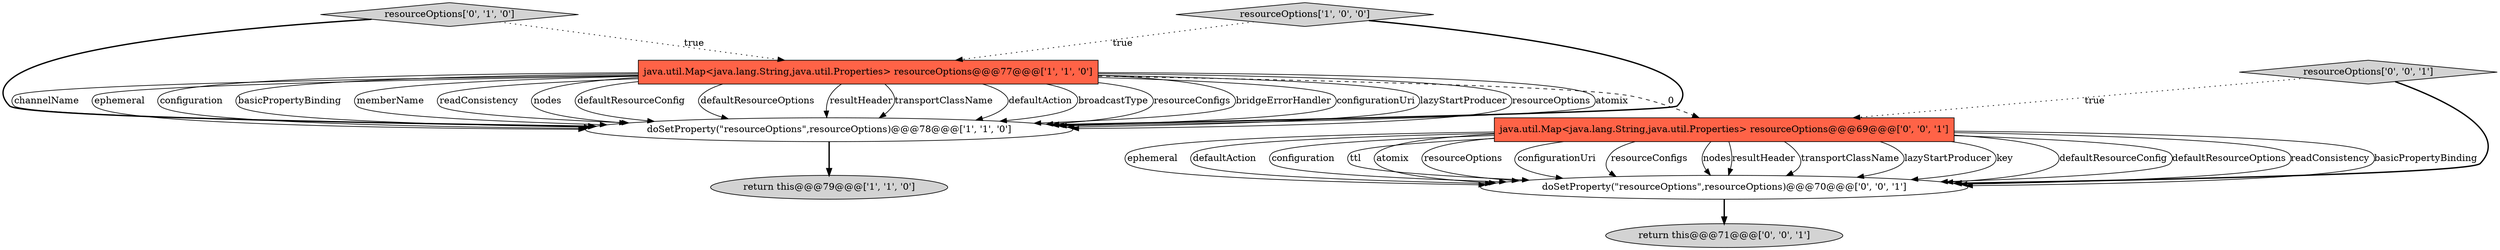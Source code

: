 digraph {
7 [style = filled, label = "return this@@@71@@@['0', '0', '1']", fillcolor = lightgray, shape = ellipse image = "AAA0AAABBB3BBB"];
5 [style = filled, label = "java.util.Map<java.lang.String,java.util.Properties> resourceOptions@@@69@@@['0', '0', '1']", fillcolor = tomato, shape = box image = "AAA0AAABBB3BBB"];
3 [style = filled, label = "return this@@@79@@@['1', '1', '0']", fillcolor = lightgray, shape = ellipse image = "AAA0AAABBB1BBB"];
4 [style = filled, label = "resourceOptions['0', '1', '0']", fillcolor = lightgray, shape = diamond image = "AAA0AAABBB2BBB"];
1 [style = filled, label = "resourceOptions['1', '0', '0']", fillcolor = lightgray, shape = diamond image = "AAA0AAABBB1BBB"];
0 [style = filled, label = "doSetProperty(\"resourceOptions\",resourceOptions)@@@78@@@['1', '1', '0']", fillcolor = white, shape = ellipse image = "AAA0AAABBB1BBB"];
2 [style = filled, label = "java.util.Map<java.lang.String,java.util.Properties> resourceOptions@@@77@@@['1', '1', '0']", fillcolor = tomato, shape = box image = "AAA0AAABBB1BBB"];
8 [style = filled, label = "resourceOptions['0', '0', '1']", fillcolor = lightgray, shape = diamond image = "AAA0AAABBB3BBB"];
6 [style = filled, label = "doSetProperty(\"resourceOptions\",resourceOptions)@@@70@@@['0', '0', '1']", fillcolor = white, shape = ellipse image = "AAA0AAABBB3BBB"];
0->3 [style = bold, label=""];
5->6 [style = solid, label="defaultResourceConfig"];
5->6 [style = solid, label="defaultResourceOptions"];
5->6 [style = solid, label="readConsistency"];
2->0 [style = solid, label="defaultAction"];
2->0 [style = solid, label="broadcastType"];
5->6 [style = solid, label="basicPropertyBinding"];
2->0 [style = solid, label="resourceConfigs"];
5->6 [style = solid, label="ephemeral"];
2->0 [style = solid, label="bridgeErrorHandler"];
5->6 [style = solid, label="defaultAction"];
2->0 [style = solid, label="configurationUri"];
5->6 [style = solid, label="configuration"];
5->6 [style = solid, label="ttl"];
2->0 [style = solid, label="lazyStartProducer"];
2->0 [style = solid, label="resourceOptions"];
8->6 [style = bold, label=""];
5->6 [style = solid, label="atomix"];
5->6 [style = solid, label="resourceOptions"];
1->0 [style = bold, label=""];
2->0 [style = solid, label="atomix"];
2->0 [style = solid, label="channelName"];
5->6 [style = solid, label="configurationUri"];
4->0 [style = bold, label=""];
2->0 [style = solid, label="ephemeral"];
2->5 [style = dashed, label="0"];
2->0 [style = solid, label="configuration"];
2->0 [style = solid, label="basicPropertyBinding"];
5->6 [style = solid, label="resourceConfigs"];
2->0 [style = solid, label="memberName"];
8->5 [style = dotted, label="true"];
2->0 [style = solid, label="readConsistency"];
2->0 [style = solid, label="nodes"];
5->6 [style = solid, label="nodes"];
5->6 [style = solid, label="resultHeader"];
2->0 [style = solid, label="defaultResourceConfig"];
5->6 [style = solid, label="transportClassName"];
5->6 [style = solid, label="lazyStartProducer"];
2->0 [style = solid, label="defaultResourceOptions"];
6->7 [style = bold, label=""];
1->2 [style = dotted, label="true"];
2->0 [style = solid, label="resultHeader"];
4->2 [style = dotted, label="true"];
2->0 [style = solid, label="transportClassName"];
5->6 [style = solid, label="key"];
}
